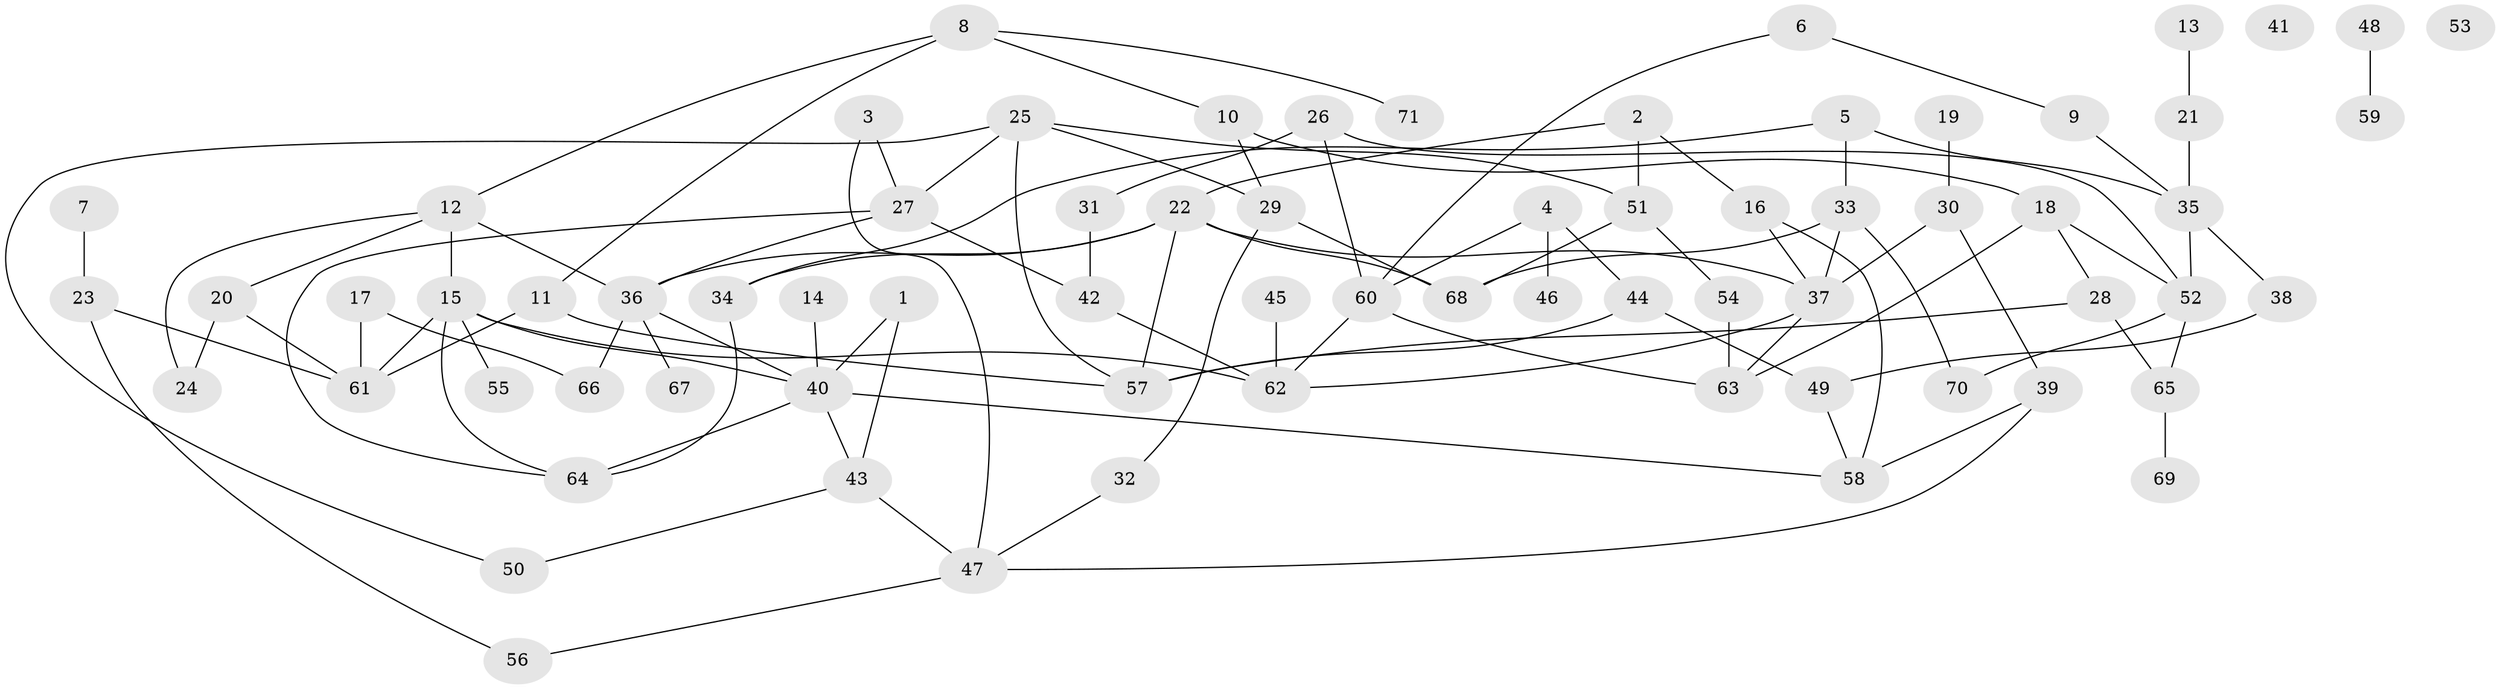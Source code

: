 // coarse degree distribution, {3: 0.15, 5: 0.325, 4: 0.075, 2: 0.15, 1: 0.15, 7: 0.075, 8: 0.025, 6: 0.05}
// Generated by graph-tools (version 1.1) at 2025/35/03/04/25 23:35:45]
// undirected, 71 vertices, 107 edges
graph export_dot {
  node [color=gray90,style=filled];
  1;
  2;
  3;
  4;
  5;
  6;
  7;
  8;
  9;
  10;
  11;
  12;
  13;
  14;
  15;
  16;
  17;
  18;
  19;
  20;
  21;
  22;
  23;
  24;
  25;
  26;
  27;
  28;
  29;
  30;
  31;
  32;
  33;
  34;
  35;
  36;
  37;
  38;
  39;
  40;
  41;
  42;
  43;
  44;
  45;
  46;
  47;
  48;
  49;
  50;
  51;
  52;
  53;
  54;
  55;
  56;
  57;
  58;
  59;
  60;
  61;
  62;
  63;
  64;
  65;
  66;
  67;
  68;
  69;
  70;
  71;
  1 -- 40;
  1 -- 43;
  2 -- 16;
  2 -- 22;
  2 -- 51;
  3 -- 27;
  3 -- 47;
  4 -- 44;
  4 -- 46;
  4 -- 60;
  5 -- 33;
  5 -- 34;
  5 -- 35;
  6 -- 9;
  6 -- 60;
  7 -- 23;
  8 -- 10;
  8 -- 11;
  8 -- 12;
  8 -- 71;
  9 -- 35;
  10 -- 18;
  10 -- 29;
  11 -- 57;
  11 -- 61;
  12 -- 15;
  12 -- 20;
  12 -- 24;
  12 -- 36;
  13 -- 21;
  14 -- 40;
  15 -- 40;
  15 -- 55;
  15 -- 61;
  15 -- 62;
  15 -- 64;
  16 -- 37;
  16 -- 58;
  17 -- 61;
  17 -- 66;
  18 -- 28;
  18 -- 52;
  18 -- 63;
  19 -- 30;
  20 -- 24;
  20 -- 61;
  21 -- 35;
  22 -- 34;
  22 -- 36;
  22 -- 37;
  22 -- 57;
  22 -- 68;
  23 -- 56;
  23 -- 61;
  25 -- 27;
  25 -- 29;
  25 -- 50;
  25 -- 51;
  25 -- 57;
  26 -- 31;
  26 -- 52;
  26 -- 60;
  27 -- 36;
  27 -- 42;
  27 -- 64;
  28 -- 57;
  28 -- 65;
  29 -- 32;
  29 -- 68;
  30 -- 37;
  30 -- 39;
  31 -- 42;
  32 -- 47;
  33 -- 37;
  33 -- 68;
  33 -- 70;
  34 -- 64;
  35 -- 38;
  35 -- 52;
  36 -- 40;
  36 -- 66;
  36 -- 67;
  37 -- 62;
  37 -- 63;
  38 -- 49;
  39 -- 47;
  39 -- 58;
  40 -- 43;
  40 -- 58;
  40 -- 64;
  42 -- 62;
  43 -- 47;
  43 -- 50;
  44 -- 49;
  44 -- 57;
  45 -- 62;
  47 -- 56;
  48 -- 59;
  49 -- 58;
  51 -- 54;
  51 -- 68;
  52 -- 65;
  52 -- 70;
  54 -- 63;
  60 -- 62;
  60 -- 63;
  65 -- 69;
}
